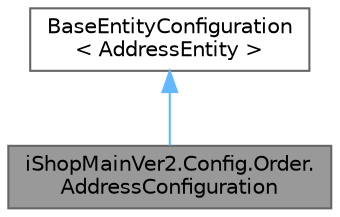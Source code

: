 digraph "iShopMainVer2.Config.Order.AddressConfiguration"
{
 // LATEX_PDF_SIZE
  bgcolor="transparent";
  edge [fontname=Helvetica,fontsize=10,labelfontname=Helvetica,labelfontsize=10];
  node [fontname=Helvetica,fontsize=10,shape=box,height=0.2,width=0.4];
  Node1 [id="Node000001",label="iShopMainVer2.Config.Order.\lAddressConfiguration",height=0.2,width=0.4,color="gray40", fillcolor="grey60", style="filled", fontcolor="black",tooltip=" "];
  Node2 -> Node1 [id="edge1_Node000001_Node000002",dir="back",color="steelblue1",style="solid",tooltip=" "];
  Node2 [id="Node000002",label="BaseEntityConfiguration\l\< AddressEntity \>",height=0.2,width=0.4,color="gray40", fillcolor="white", style="filled",URL="$classi_shop_main_ver2_1_1_config_1_1_base_entity_configuration.html",tooltip=" "];
}
